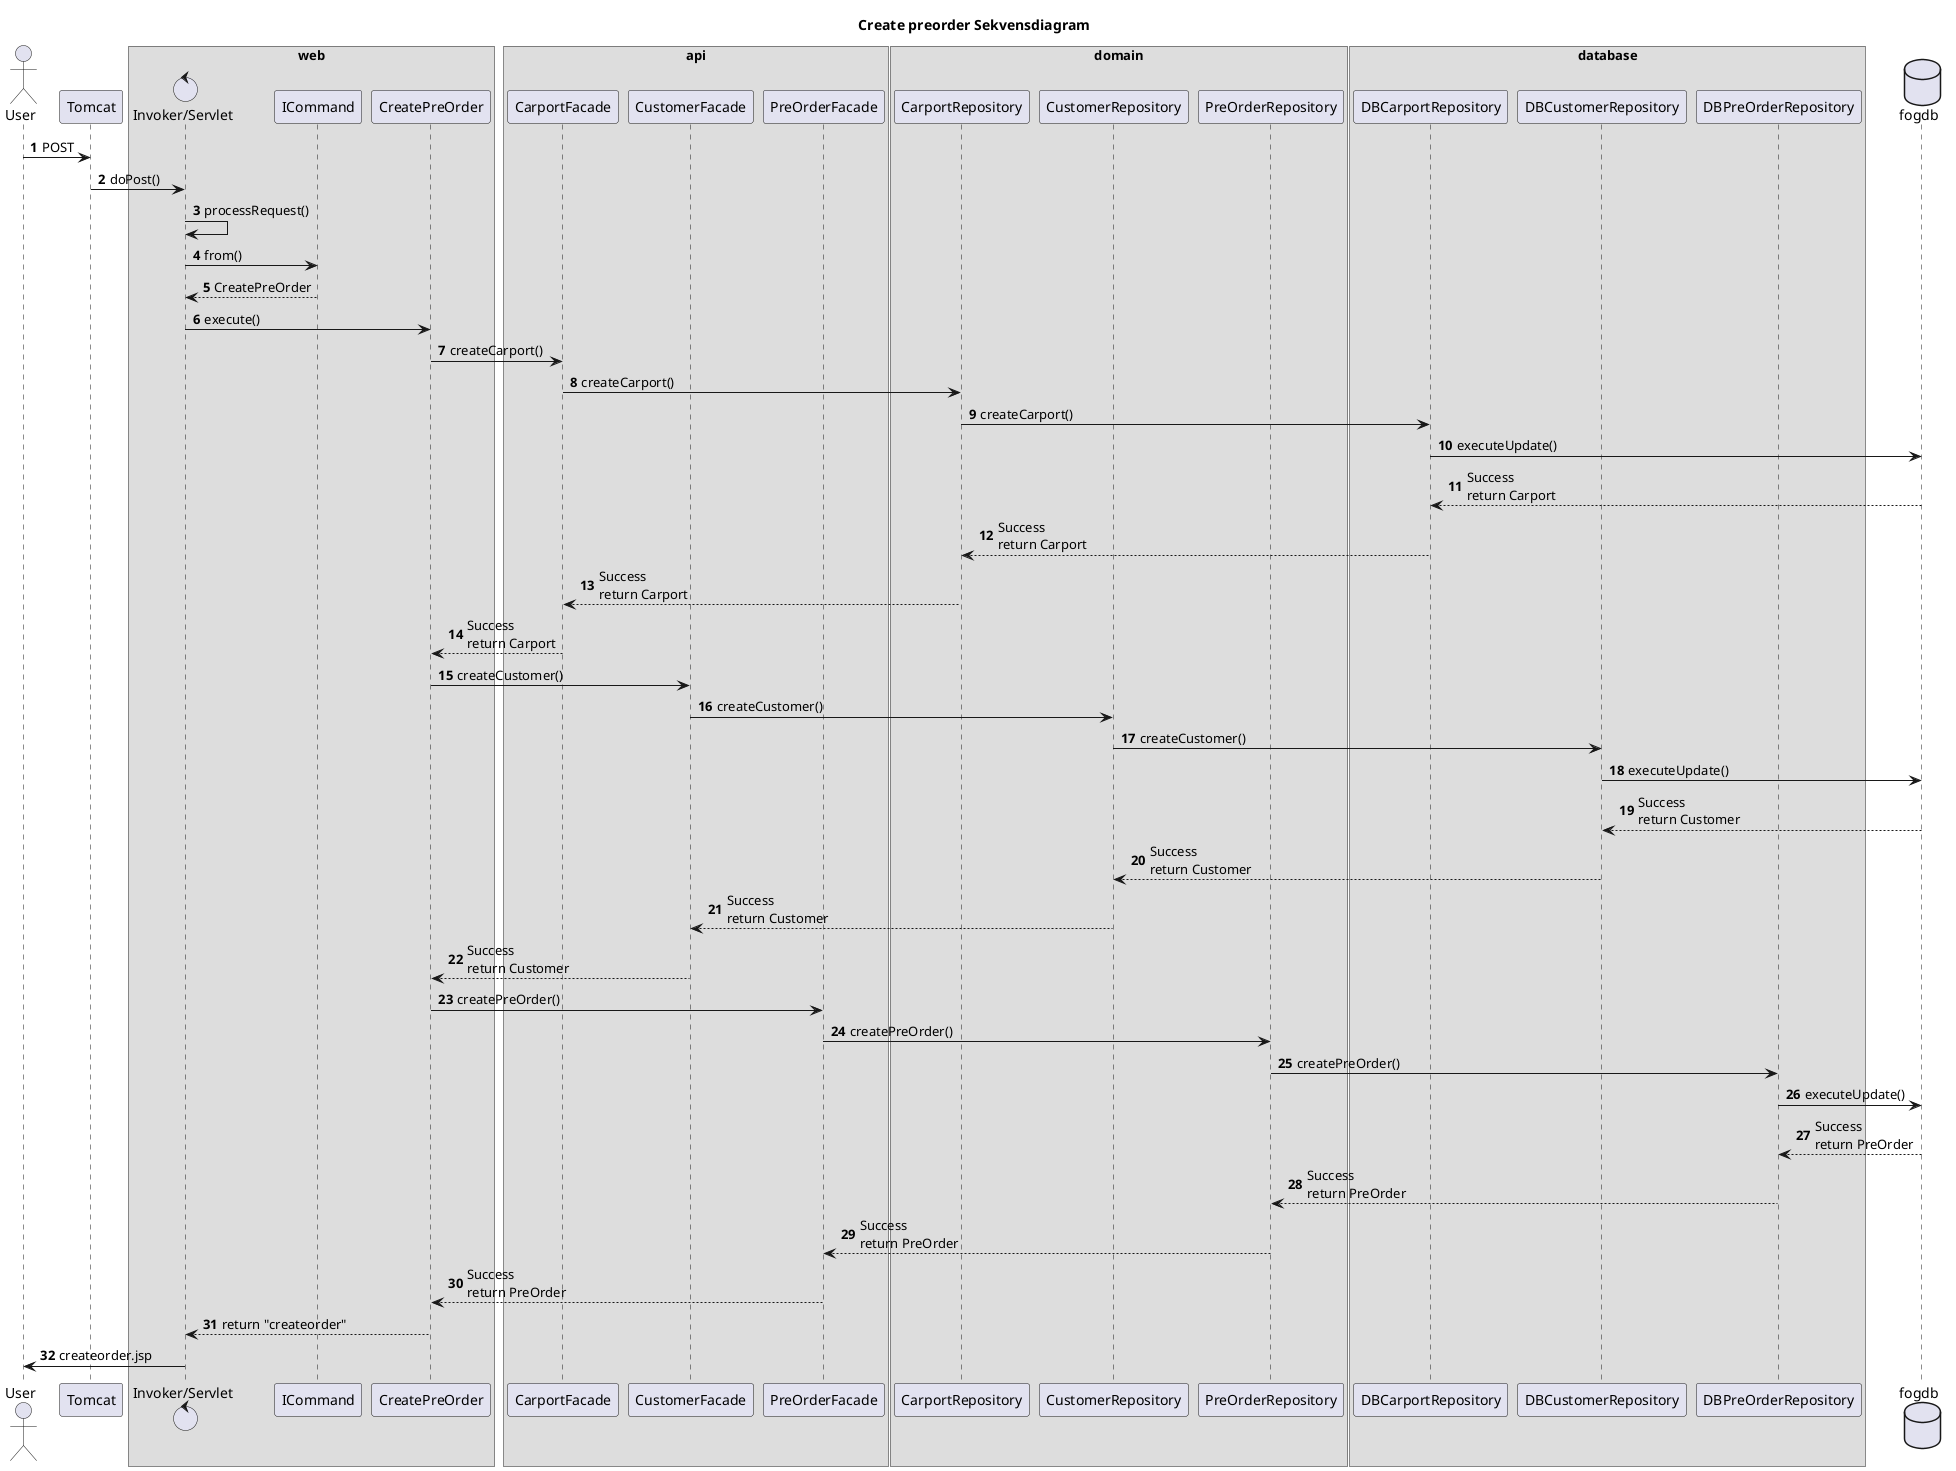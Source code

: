 @startuml

autonumber
Title Create preorder Sekvensdiagram
actor User

User -> Tomcat: POST


box web
control "Invoker/Servlet"
Tomcat -> "Invoker/Servlet": doPost()
"Invoker/Servlet" -> "Invoker/Servlet": processRequest()
"Invoker/Servlet"-> ICommand: from()
ICommand --> "Invoker/Servlet": CreatePreOrder
"Invoker/Servlet" -> CreatePreOrder: execute()
end box

box api

CreatePreOrder -> CarportFacade: createCarport()
participant CustomerFacade
participant PreOrderFacade
end box

box domain

CarportFacade -> CarportRepository: createCarport()
participant CustomerRepository
participant PreOrderRepository
end box

box database
CarportRepository -> DBCarportRepository: createCarport()
participant DBCustomerRepository
participant DBPreOrderRepository
end box

database fogdb
DBCarportRepository -> fogdb: executeUpdate()
fogdb --> DBCarportRepository: Success\nreturn Carport
DBCarportRepository --> CarportRepository: Success\nreturn Carport
CarportRepository --> CarportFacade: Success\nreturn Carport
CarportFacade --> CreatePreOrder: Success\nreturn Carport

CreatePreOrder -> CustomerFacade: createCustomer()
CustomerFacade -> CustomerRepository: createCustomer()
CustomerRepository -> DBCustomerRepository: createCustomer()
DBCustomerRepository -> fogdb: executeUpdate()
fogdb --> DBCustomerRepository: Success\nreturn Customer
DBCustomerRepository --> CustomerRepository: Success\nreturn Customer
CustomerRepository --> CustomerFacade: Success\nreturn Customer
CustomerFacade --> CreatePreOrder: Success\nreturn Customer

CreatePreOrder -> PreOrderFacade: createPreOrder()
PreOrderFacade -> PreOrderRepository: createPreOrder()
PreOrderRepository -> DBPreOrderRepository: createPreOrder()
DBPreOrderRepository -> fogdb: executeUpdate()
fogdb --> DBPreOrderRepository: Success\nreturn PreOrder
DBPreOrderRepository --> PreOrderRepository: Success\nreturn PreOrder
PreOrderRepository --> PreOrderFacade: Success\nreturn PreOrder
PreOrderFacade --> CreatePreOrder: Success\nreturn PreOrder

CreatePreOrder --> "Invoker/Servlet": return "createorder"
"Invoker/Servlet" -> User: createorder.jsp


@enduml